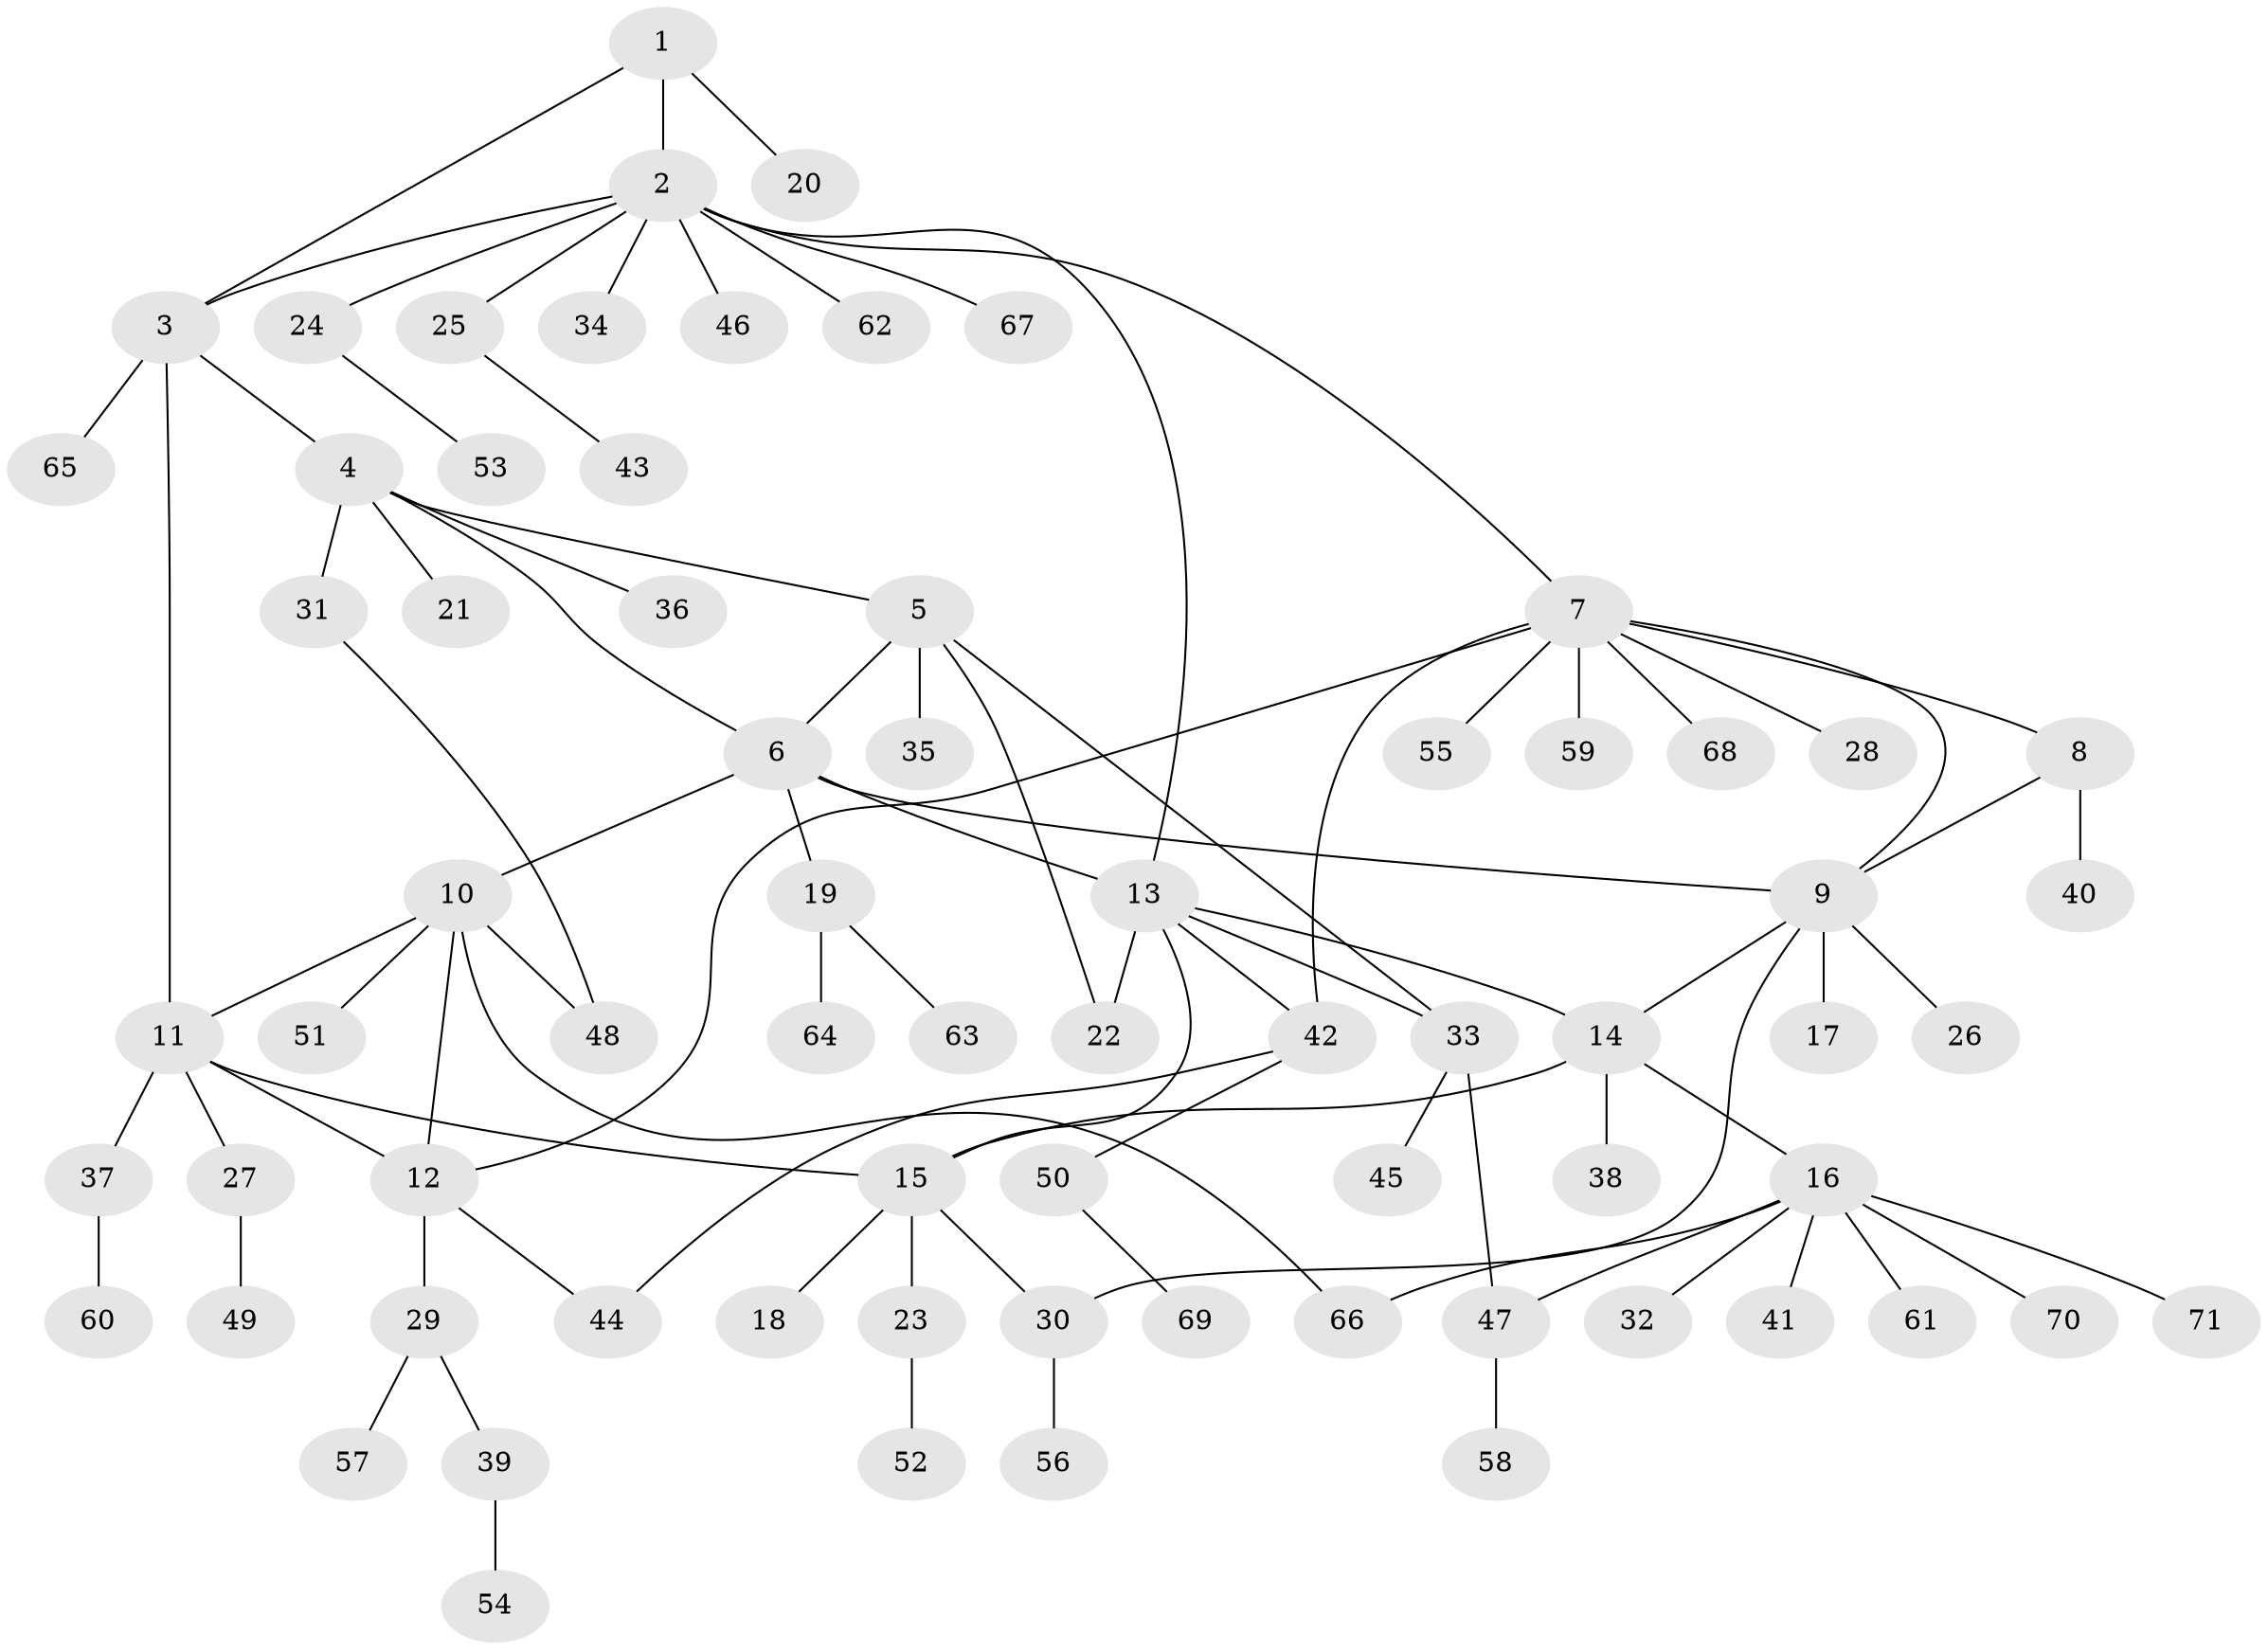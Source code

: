 // coarse degree distribution, {1: 0.8, 2: 0.02857142857142857, 7: 0.02857142857142857, 14: 0.02857142857142857, 4: 0.02857142857142857, 8: 0.02857142857142857, 5: 0.02857142857142857, 6: 0.02857142857142857}
// Generated by graph-tools (version 1.1) at 2025/58/03/04/25 21:58:34]
// undirected, 71 vertices, 89 edges
graph export_dot {
graph [start="1"]
  node [color=gray90,style=filled];
  1;
  2;
  3;
  4;
  5;
  6;
  7;
  8;
  9;
  10;
  11;
  12;
  13;
  14;
  15;
  16;
  17;
  18;
  19;
  20;
  21;
  22;
  23;
  24;
  25;
  26;
  27;
  28;
  29;
  30;
  31;
  32;
  33;
  34;
  35;
  36;
  37;
  38;
  39;
  40;
  41;
  42;
  43;
  44;
  45;
  46;
  47;
  48;
  49;
  50;
  51;
  52;
  53;
  54;
  55;
  56;
  57;
  58;
  59;
  60;
  61;
  62;
  63;
  64;
  65;
  66;
  67;
  68;
  69;
  70;
  71;
  1 -- 2;
  1 -- 3;
  1 -- 20;
  2 -- 3;
  2 -- 7;
  2 -- 13;
  2 -- 24;
  2 -- 25;
  2 -- 34;
  2 -- 46;
  2 -- 62;
  2 -- 67;
  3 -- 4;
  3 -- 11;
  3 -- 65;
  4 -- 5;
  4 -- 6;
  4 -- 21;
  4 -- 31;
  4 -- 36;
  5 -- 6;
  5 -- 22;
  5 -- 33;
  5 -- 35;
  6 -- 9;
  6 -- 10;
  6 -- 13;
  6 -- 19;
  7 -- 8;
  7 -- 9;
  7 -- 12;
  7 -- 28;
  7 -- 42;
  7 -- 55;
  7 -- 59;
  7 -- 68;
  8 -- 9;
  8 -- 40;
  9 -- 14;
  9 -- 17;
  9 -- 26;
  9 -- 30;
  10 -- 11;
  10 -- 12;
  10 -- 48;
  10 -- 51;
  10 -- 66;
  11 -- 12;
  11 -- 15;
  11 -- 27;
  11 -- 37;
  12 -- 29;
  12 -- 44;
  13 -- 14;
  13 -- 15;
  13 -- 22;
  13 -- 33;
  13 -- 42;
  14 -- 15;
  14 -- 16;
  14 -- 38;
  15 -- 18;
  15 -- 23;
  15 -- 30;
  16 -- 32;
  16 -- 41;
  16 -- 47;
  16 -- 61;
  16 -- 66;
  16 -- 70;
  16 -- 71;
  19 -- 63;
  19 -- 64;
  23 -- 52;
  24 -- 53;
  25 -- 43;
  27 -- 49;
  29 -- 39;
  29 -- 57;
  30 -- 56;
  31 -- 48;
  33 -- 45;
  33 -- 47;
  37 -- 60;
  39 -- 54;
  42 -- 44;
  42 -- 50;
  47 -- 58;
  50 -- 69;
}

